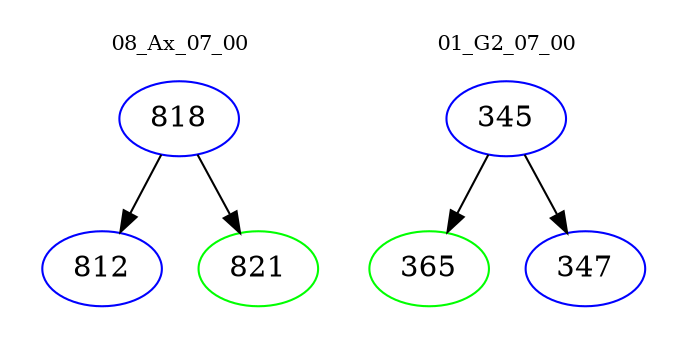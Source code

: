 digraph{
subgraph cluster_0 {
color = white
label = "08_Ax_07_00";
fontsize=10;
T0_818 [label="818", color="blue"]
T0_818 -> T0_812 [color="black"]
T0_812 [label="812", color="blue"]
T0_818 -> T0_821 [color="black"]
T0_821 [label="821", color="green"]
}
subgraph cluster_1 {
color = white
label = "01_G2_07_00";
fontsize=10;
T1_345 [label="345", color="blue"]
T1_345 -> T1_365 [color="black"]
T1_365 [label="365", color="green"]
T1_345 -> T1_347 [color="black"]
T1_347 [label="347", color="blue"]
}
}
